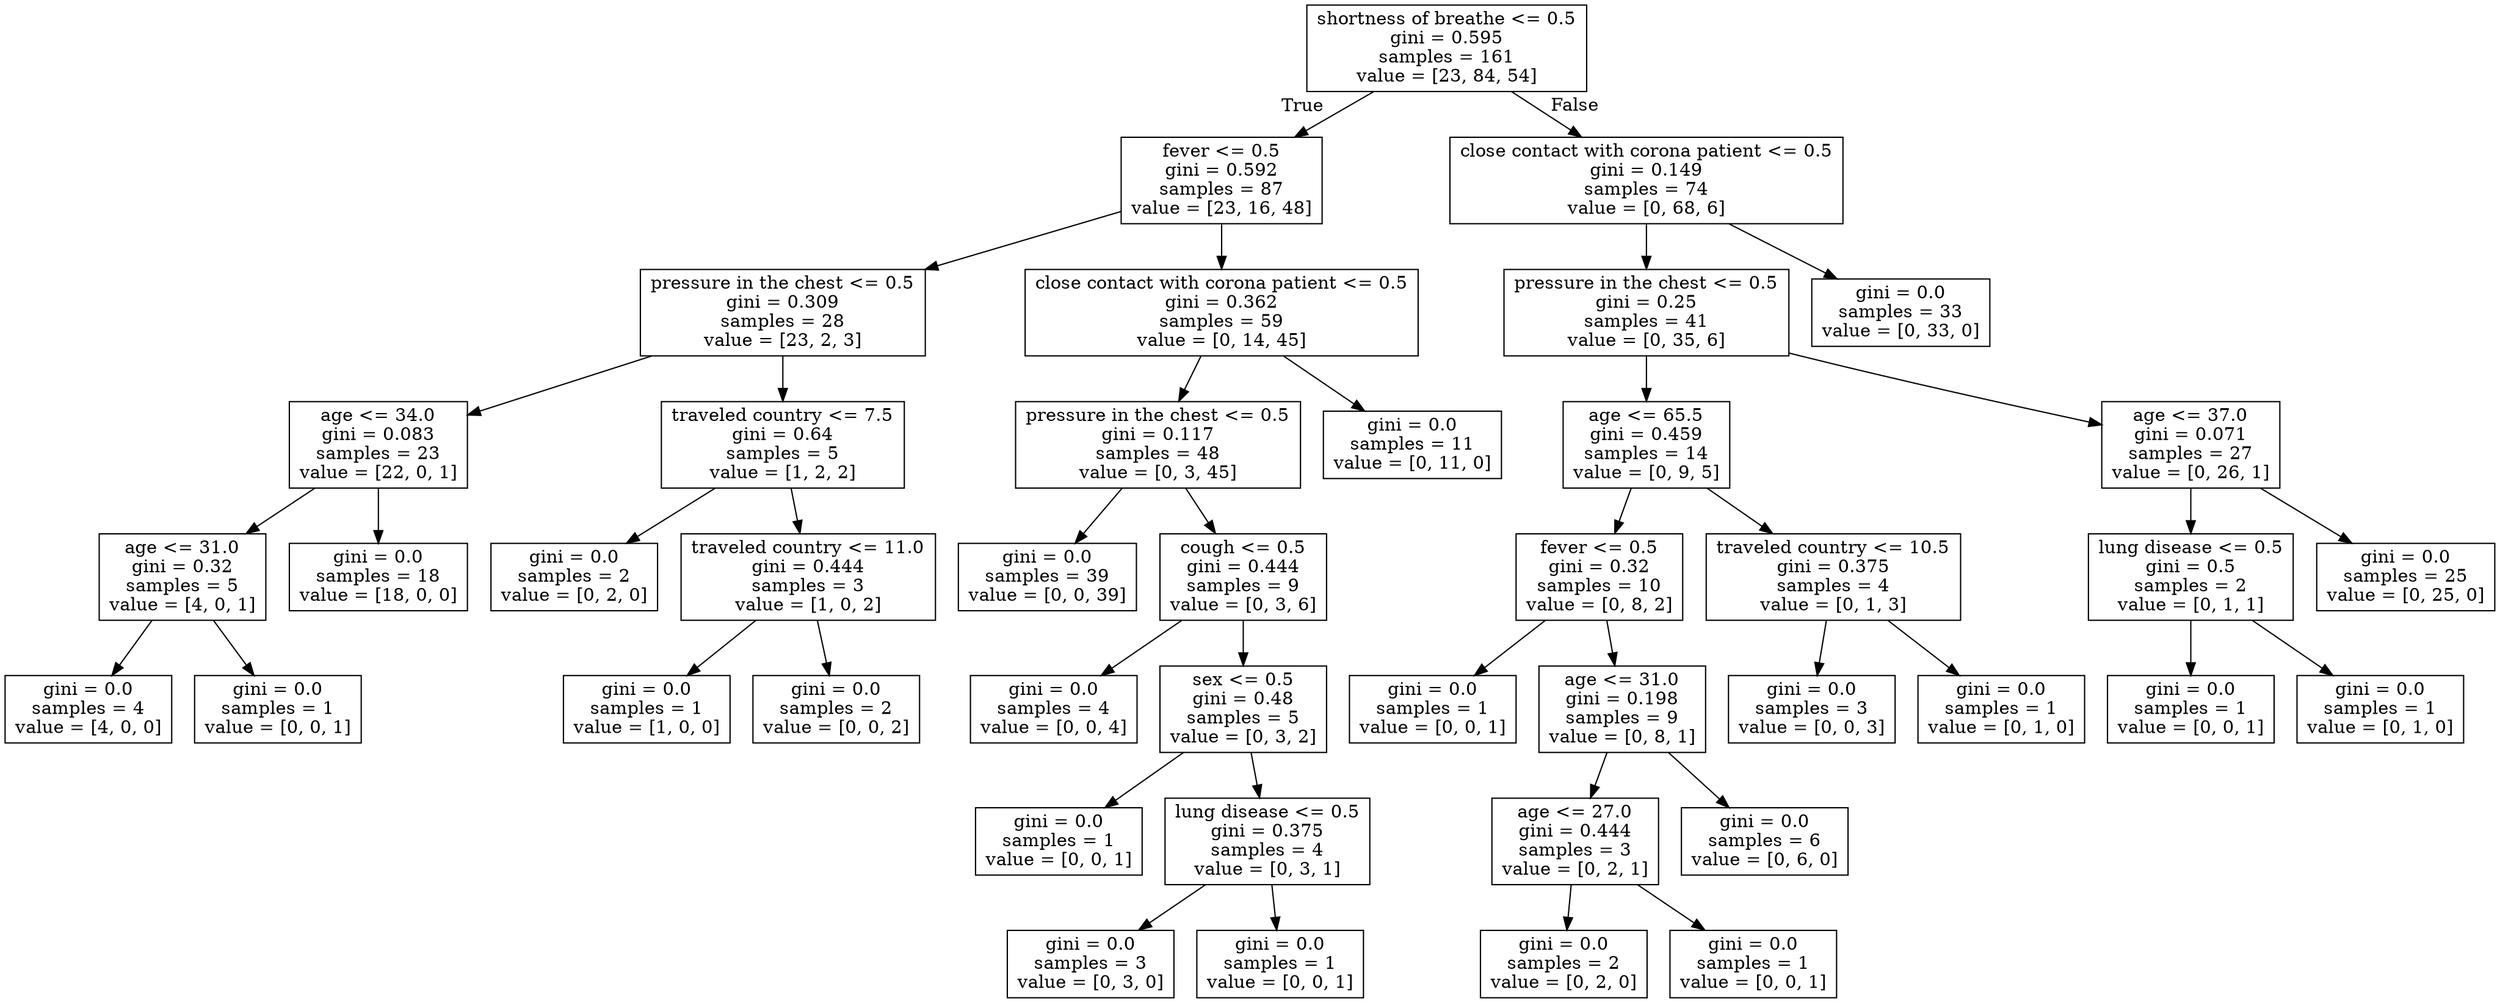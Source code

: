digraph Tree {
node [shape=box] ;
0 [label="shortness of breathe <= 0.5\ngini = 0.595\nsamples = 161\nvalue = [23, 84, 54]"] ;
1 [label="fever <= 0.5\ngini = 0.592\nsamples = 87\nvalue = [23, 16, 48]"] ;
0 -> 1 [labeldistance=2.5, labelangle=45, headlabel="True"] ;
2 [label="pressure in the chest <= 0.5\ngini = 0.309\nsamples = 28\nvalue = [23, 2, 3]"] ;
1 -> 2 ;
3 [label="age <= 34.0\ngini = 0.083\nsamples = 23\nvalue = [22, 0, 1]"] ;
2 -> 3 ;
4 [label="age <= 31.0\ngini = 0.32\nsamples = 5\nvalue = [4, 0, 1]"] ;
3 -> 4 ;
5 [label="gini = 0.0\nsamples = 4\nvalue = [4, 0, 0]"] ;
4 -> 5 ;
6 [label="gini = 0.0\nsamples = 1\nvalue = [0, 0, 1]"] ;
4 -> 6 ;
7 [label="gini = 0.0\nsamples = 18\nvalue = [18, 0, 0]"] ;
3 -> 7 ;
8 [label="traveled country <= 7.5\ngini = 0.64\nsamples = 5\nvalue = [1, 2, 2]"] ;
2 -> 8 ;
9 [label="gini = 0.0\nsamples = 2\nvalue = [0, 2, 0]"] ;
8 -> 9 ;
10 [label="traveled country <= 11.0\ngini = 0.444\nsamples = 3\nvalue = [1, 0, 2]"] ;
8 -> 10 ;
11 [label="gini = 0.0\nsamples = 1\nvalue = [1, 0, 0]"] ;
10 -> 11 ;
12 [label="gini = 0.0\nsamples = 2\nvalue = [0, 0, 2]"] ;
10 -> 12 ;
13 [label="close contact with corona patient <= 0.5\ngini = 0.362\nsamples = 59\nvalue = [0, 14, 45]"] ;
1 -> 13 ;
14 [label="pressure in the chest <= 0.5\ngini = 0.117\nsamples = 48\nvalue = [0, 3, 45]"] ;
13 -> 14 ;
15 [label="gini = 0.0\nsamples = 39\nvalue = [0, 0, 39]"] ;
14 -> 15 ;
16 [label="cough <= 0.5\ngini = 0.444\nsamples = 9\nvalue = [0, 3, 6]"] ;
14 -> 16 ;
17 [label="gini = 0.0\nsamples = 4\nvalue = [0, 0, 4]"] ;
16 -> 17 ;
18 [label="sex <= 0.5\ngini = 0.48\nsamples = 5\nvalue = [0, 3, 2]"] ;
16 -> 18 ;
19 [label="gini = 0.0\nsamples = 1\nvalue = [0, 0, 1]"] ;
18 -> 19 ;
20 [label="lung disease <= 0.5\ngini = 0.375\nsamples = 4\nvalue = [0, 3, 1]"] ;
18 -> 20 ;
21 [label="gini = 0.0\nsamples = 3\nvalue = [0, 3, 0]"] ;
20 -> 21 ;
22 [label="gini = 0.0\nsamples = 1\nvalue = [0, 0, 1]"] ;
20 -> 22 ;
23 [label="gini = 0.0\nsamples = 11\nvalue = [0, 11, 0]"] ;
13 -> 23 ;
24 [label="close contact with corona patient <= 0.5\ngini = 0.149\nsamples = 74\nvalue = [0, 68, 6]"] ;
0 -> 24 [labeldistance=2.5, labelangle=-45, headlabel="False"] ;
25 [label="pressure in the chest <= 0.5\ngini = 0.25\nsamples = 41\nvalue = [0, 35, 6]"] ;
24 -> 25 ;
26 [label="age <= 65.5\ngini = 0.459\nsamples = 14\nvalue = [0, 9, 5]"] ;
25 -> 26 ;
27 [label="fever <= 0.5\ngini = 0.32\nsamples = 10\nvalue = [0, 8, 2]"] ;
26 -> 27 ;
28 [label="gini = 0.0\nsamples = 1\nvalue = [0, 0, 1]"] ;
27 -> 28 ;
29 [label="age <= 31.0\ngini = 0.198\nsamples = 9\nvalue = [0, 8, 1]"] ;
27 -> 29 ;
30 [label="age <= 27.0\ngini = 0.444\nsamples = 3\nvalue = [0, 2, 1]"] ;
29 -> 30 ;
31 [label="gini = 0.0\nsamples = 2\nvalue = [0, 2, 0]"] ;
30 -> 31 ;
32 [label="gini = 0.0\nsamples = 1\nvalue = [0, 0, 1]"] ;
30 -> 32 ;
33 [label="gini = 0.0\nsamples = 6\nvalue = [0, 6, 0]"] ;
29 -> 33 ;
34 [label="traveled country <= 10.5\ngini = 0.375\nsamples = 4\nvalue = [0, 1, 3]"] ;
26 -> 34 ;
35 [label="gini = 0.0\nsamples = 3\nvalue = [0, 0, 3]"] ;
34 -> 35 ;
36 [label="gini = 0.0\nsamples = 1\nvalue = [0, 1, 0]"] ;
34 -> 36 ;
37 [label="age <= 37.0\ngini = 0.071\nsamples = 27\nvalue = [0, 26, 1]"] ;
25 -> 37 ;
38 [label="lung disease <= 0.5\ngini = 0.5\nsamples = 2\nvalue = [0, 1, 1]"] ;
37 -> 38 ;
39 [label="gini = 0.0\nsamples = 1\nvalue = [0, 0, 1]"] ;
38 -> 39 ;
40 [label="gini = 0.0\nsamples = 1\nvalue = [0, 1, 0]"] ;
38 -> 40 ;
41 [label="gini = 0.0\nsamples = 25\nvalue = [0, 25, 0]"] ;
37 -> 41 ;
42 [label="gini = 0.0\nsamples = 33\nvalue = [0, 33, 0]"] ;
24 -> 42 ;
}